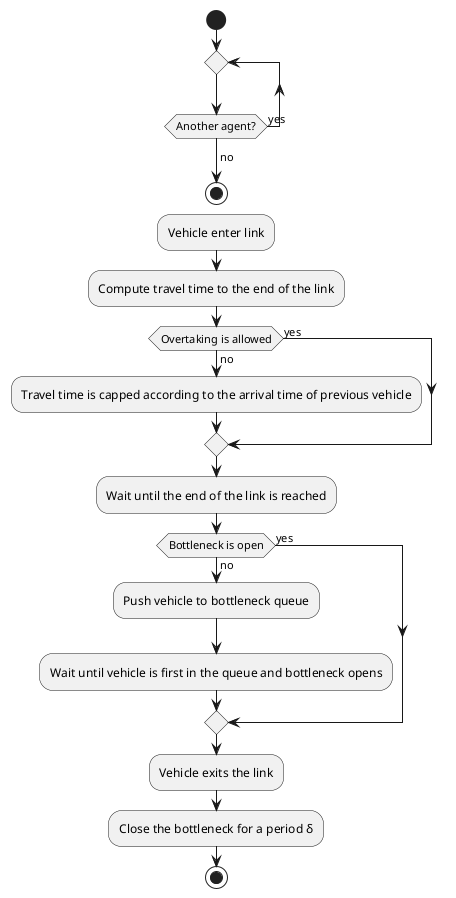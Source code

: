 @startuml

start

repeat

repeat while (Another agent?) is (yes)

->no;

stop

:Vehicle enter link;

:Compute travel time to the end of the link;

if (Overtaking is allowed) then (yes)
else (no)
    :Travel time is capped according to the arrival time of previous vehicle;
endif

:Wait until the end of the link is reached;

if (Bottleneck is open) then (yes)
else (no)
    :Push vehicle to bottleneck queue;
    :Wait until vehicle is first in the queue and bottleneck opens;
endif

:Vehicle exits the link;

:Close the bottleneck for a period δ;

stop

@enduml
